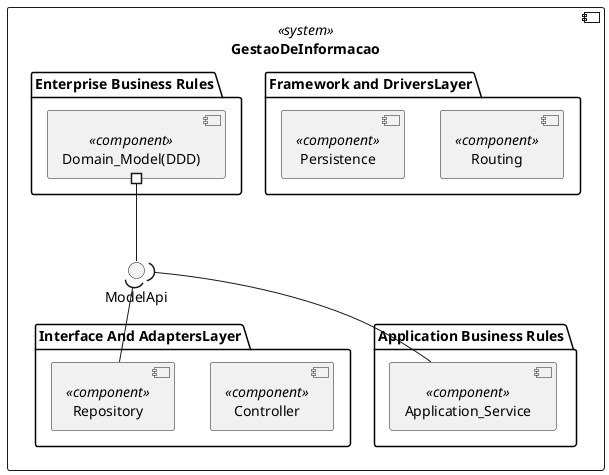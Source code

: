 @startuml



component  GestaoDeInformacao <<system>> {

    package "Framework and DriversLayer"{
        component Routing  <<component>>{

        }

        component Persistence  <<component>>{

        }
    }


    package "Interface And AdaptersLayer"{
        component Controller <<component>>{

        }

        component Repository as Repo <<component>>{

        }
    }


    package "Application Business Rules" {
        component Application_Service as Service  <<component>>{

        }
    }

    package "Enterprise Business Rules" {
        component Domain_Model(DDD) as Domain <<component>>{

        }
    }


() ModelApi

Domain #-- ModelApi
ModelApi  )-- Service
ModelApi  )-- Repo

}

@enduml
